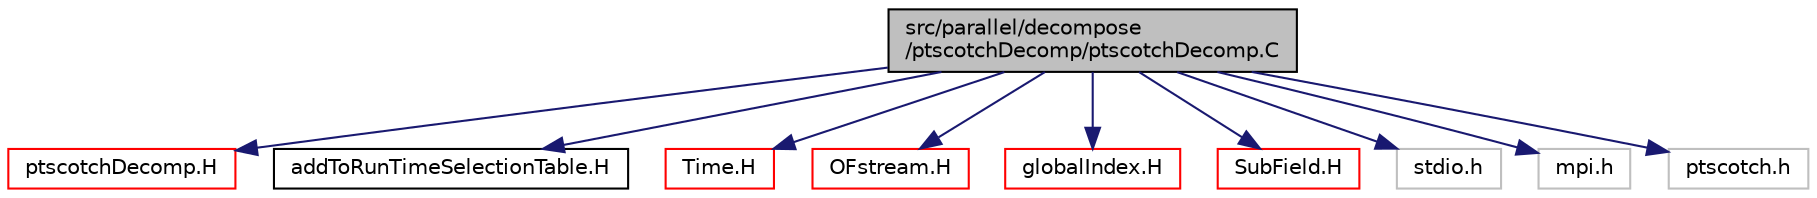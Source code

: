 digraph "src/parallel/decompose/ptscotchDecomp/ptscotchDecomp.C"
{
  bgcolor="transparent";
  edge [fontname="Helvetica",fontsize="10",labelfontname="Helvetica",labelfontsize="10"];
  node [fontname="Helvetica",fontsize="10",shape=record];
  Node0 [label="src/parallel/decompose\l/ptscotchDecomp/ptscotchDecomp.C",height=0.2,width=0.4,color="black", fillcolor="grey75", style="filled", fontcolor="black"];
  Node0 -> Node1 [color="midnightblue",fontsize="10",style="solid",fontname="Helvetica"];
  Node1 [label="ptscotchDecomp.H",height=0.2,width=0.4,color="red",URL="$a13937.html"];
  Node0 -> Node240 [color="midnightblue",fontsize="10",style="solid",fontname="Helvetica"];
  Node240 [label="addToRunTimeSelectionTable.H",height=0.2,width=0.4,color="black",URL="$a09989.html",tooltip="Macros for easy insertion into run-time selection tables. "];
  Node0 -> Node241 [color="midnightblue",fontsize="10",style="solid",fontname="Helvetica"];
  Node241 [label="Time.H",height=0.2,width=0.4,color="red",URL="$a10025.html"];
  Node0 -> Node280 [color="midnightblue",fontsize="10",style="solid",fontname="Helvetica"];
  Node280 [label="OFstream.H",height=0.2,width=0.4,color="red",URL="$a09791.html"];
  Node0 -> Node282 [color="midnightblue",fontsize="10",style="solid",fontname="Helvetica"];
  Node282 [label="globalIndex.H",height=0.2,width=0.4,color="red",URL="$a12281.html"];
  Node0 -> Node285 [color="midnightblue",fontsize="10",style="solid",fontname="Helvetica"];
  Node285 [label="SubField.H",height=0.2,width=0.4,color="red",URL="$a10313.html"];
  Node0 -> Node287 [color="midnightblue",fontsize="10",style="solid",fontname="Helvetica"];
  Node287 [label="stdio.h",height=0.2,width=0.4,color="grey75"];
  Node0 -> Node288 [color="midnightblue",fontsize="10",style="solid",fontname="Helvetica"];
  Node288 [label="mpi.h",height=0.2,width=0.4,color="grey75"];
  Node0 -> Node289 [color="midnightblue",fontsize="10",style="solid",fontname="Helvetica"];
  Node289 [label="ptscotch.h",height=0.2,width=0.4,color="grey75"];
}
